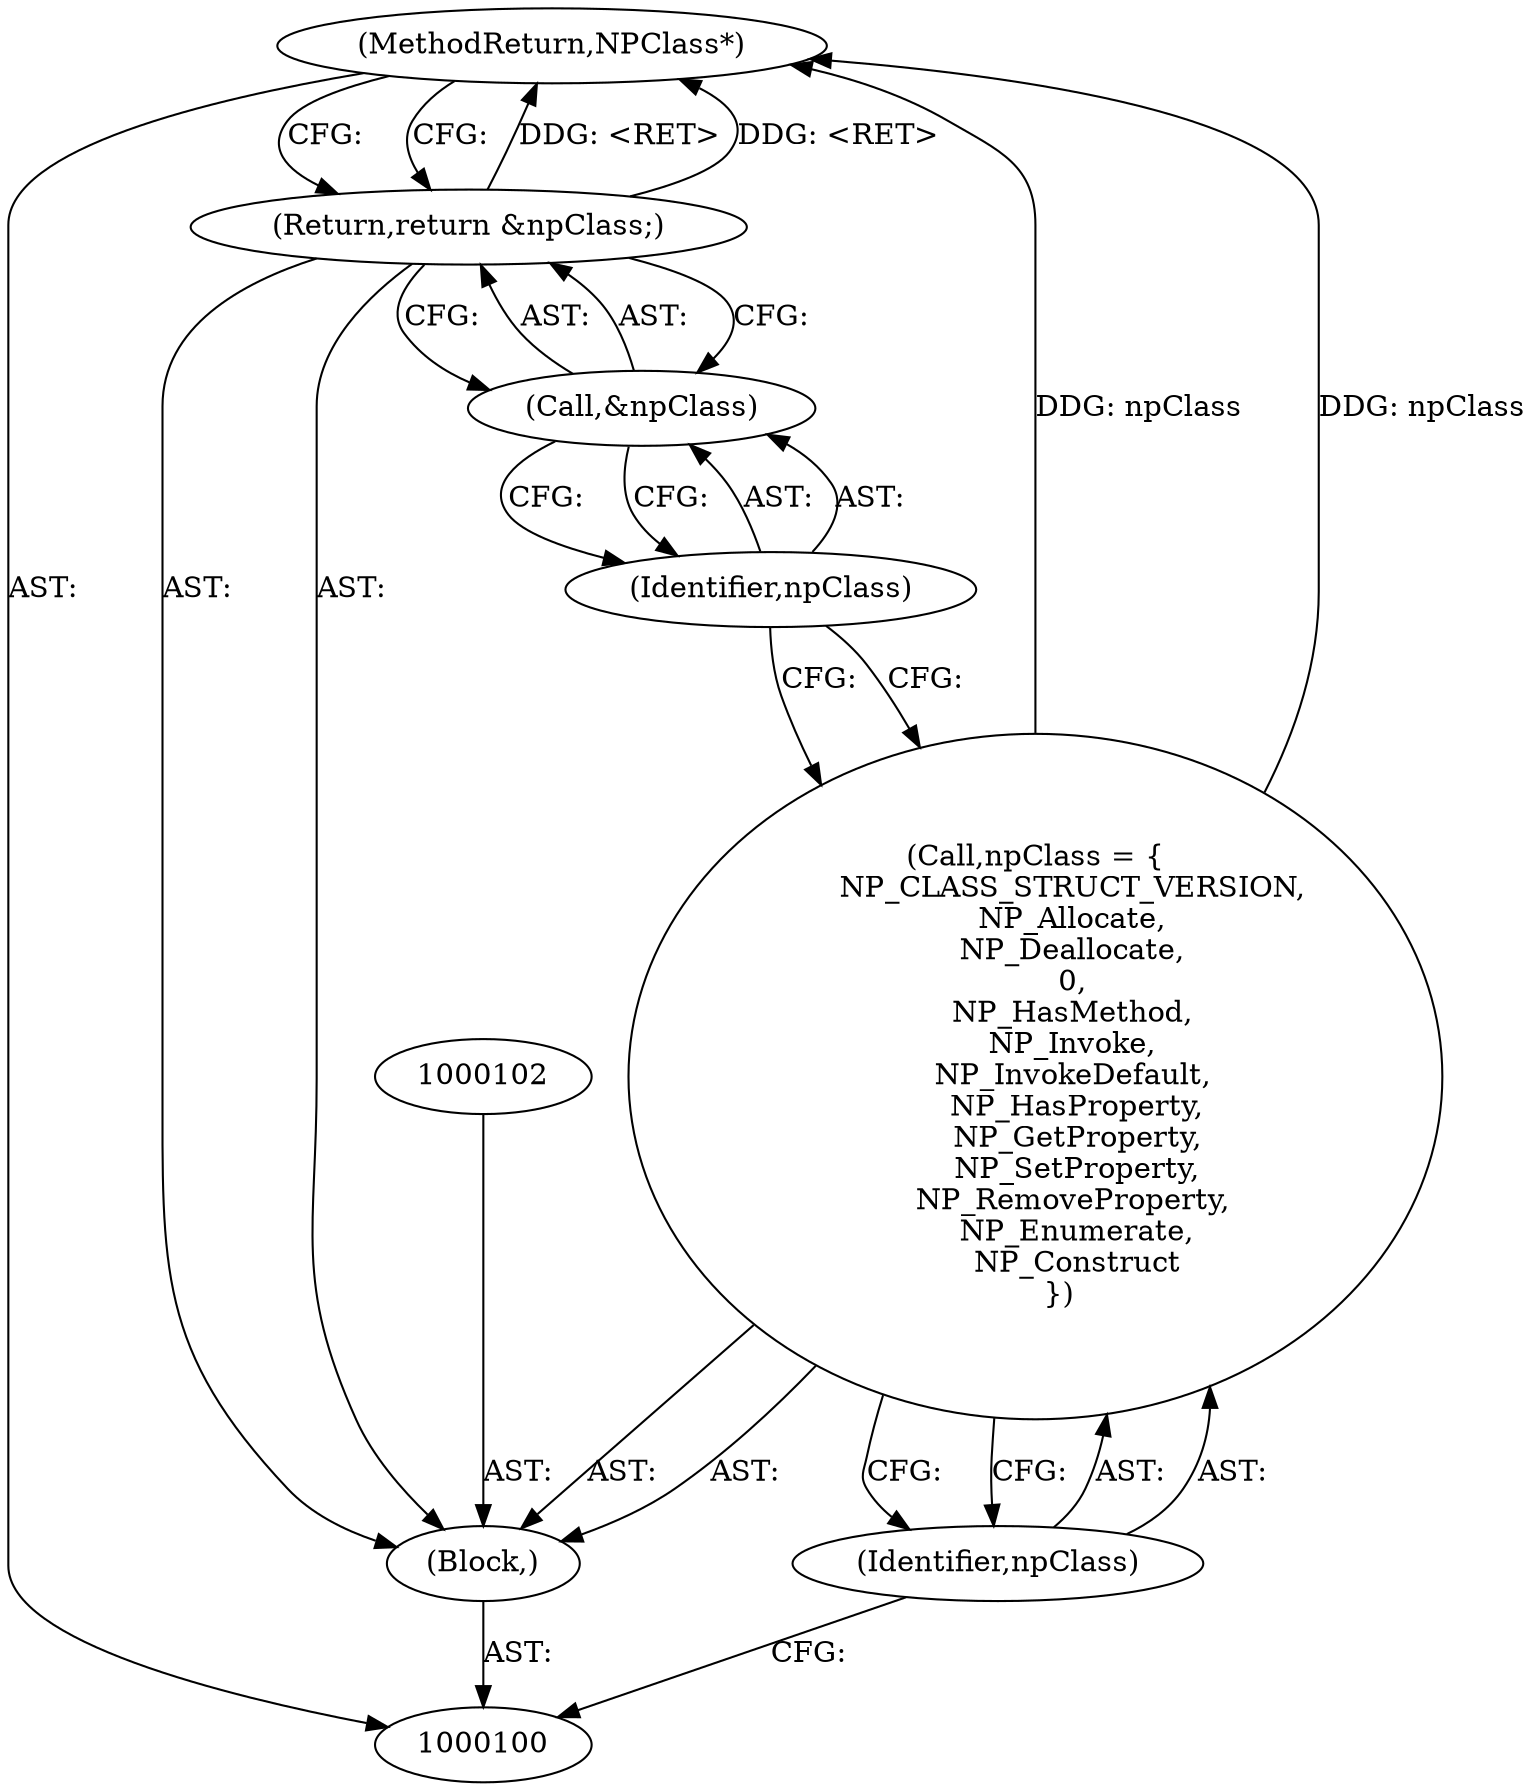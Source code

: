digraph "0_Chrome_93dd81929416a0170935e6eeac03d10aed60df18" {
"1000108" [label="(MethodReturn,NPClass*)"];
"1000106" [label="(Call,&npClass)"];
"1000107" [label="(Identifier,npClass)"];
"1000105" [label="(Return,return &npClass;)"];
"1000101" [label="(Block,)"];
"1000103" [label="(Call,npClass = {\n        NP_CLASS_STRUCT_VERSION,\n        NP_Allocate,\n        NP_Deallocate,\n        0,\n        NP_HasMethod,\n        NP_Invoke,\n        NP_InvokeDefault,\n         NP_HasProperty,\n         NP_GetProperty,\n         NP_SetProperty,\n        NP_RemoveProperty,\n         NP_Enumerate,\n         NP_Construct\n     })"];
"1000104" [label="(Identifier,npClass)"];
"1000108" -> "1000100"  [label="AST: "];
"1000108" -> "1000105"  [label="CFG: "];
"1000103" -> "1000108"  [label="DDG: npClass"];
"1000105" -> "1000108"  [label="DDG: <RET>"];
"1000106" -> "1000105"  [label="AST: "];
"1000106" -> "1000107"  [label="CFG: "];
"1000107" -> "1000106"  [label="AST: "];
"1000105" -> "1000106"  [label="CFG: "];
"1000107" -> "1000106"  [label="AST: "];
"1000107" -> "1000103"  [label="CFG: "];
"1000106" -> "1000107"  [label="CFG: "];
"1000105" -> "1000101"  [label="AST: "];
"1000105" -> "1000106"  [label="CFG: "];
"1000106" -> "1000105"  [label="AST: "];
"1000108" -> "1000105"  [label="CFG: "];
"1000105" -> "1000108"  [label="DDG: <RET>"];
"1000101" -> "1000100"  [label="AST: "];
"1000102" -> "1000101"  [label="AST: "];
"1000103" -> "1000101"  [label="AST: "];
"1000105" -> "1000101"  [label="AST: "];
"1000103" -> "1000101"  [label="AST: "];
"1000103" -> "1000104"  [label="CFG: "];
"1000104" -> "1000103"  [label="AST: "];
"1000107" -> "1000103"  [label="CFG: "];
"1000103" -> "1000108"  [label="DDG: npClass"];
"1000104" -> "1000103"  [label="AST: "];
"1000104" -> "1000100"  [label="CFG: "];
"1000103" -> "1000104"  [label="CFG: "];
}
